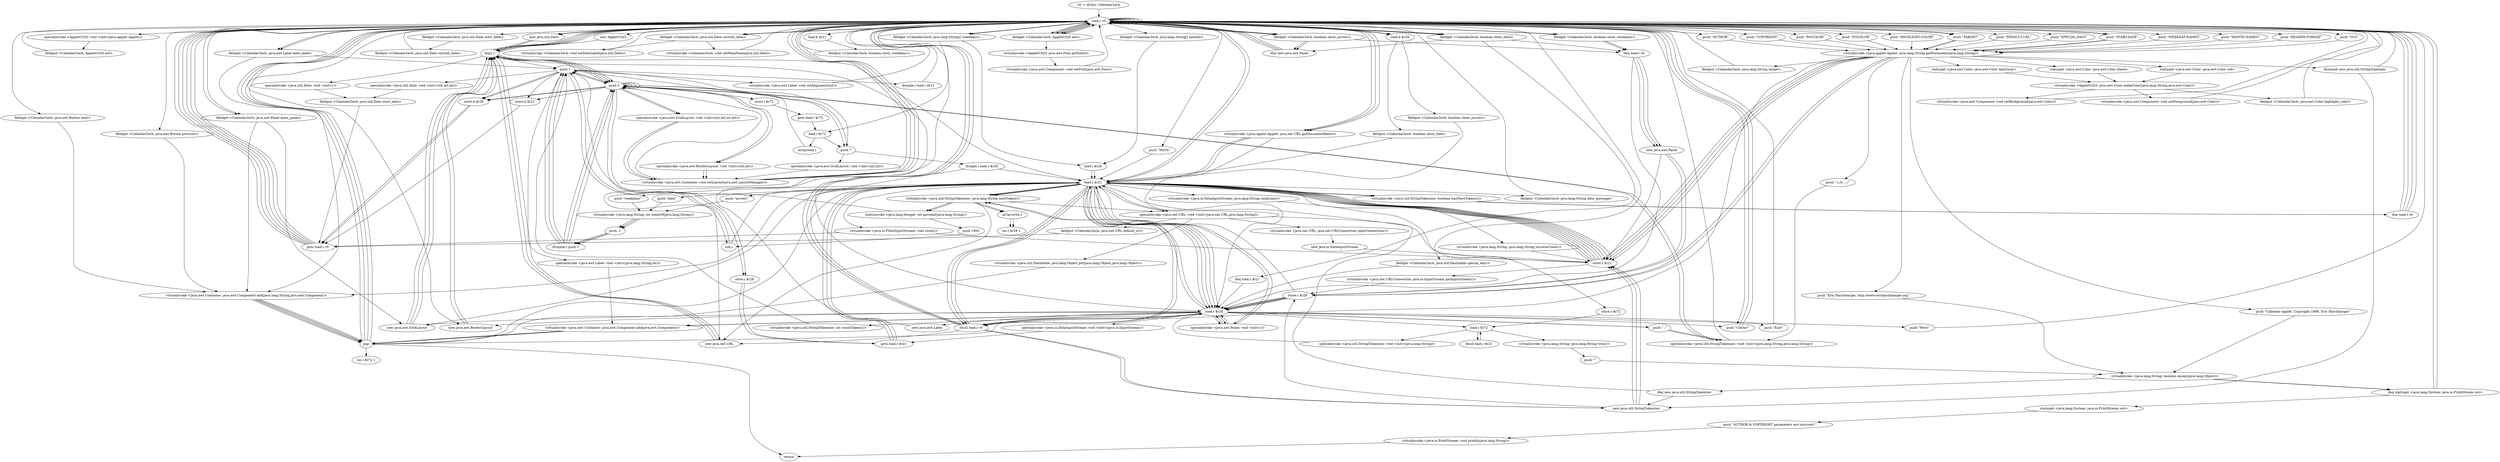 digraph "" {
    "r0 := @this: Calendar2ech"
    "load.r r0"
    "r0 := @this: Calendar2ech"->"load.r r0";
    "new AppletUtil3"
    "load.r r0"->"new AppletUtil3";
    "dup1.r"
    "new AppletUtil3"->"dup1.r";
    "dup1.r"->"load.r r0";
    "specialinvoke <AppletUtil3: void <init>(java.applet.Applet)>"
    "load.r r0"->"specialinvoke <AppletUtil3: void <init>(java.applet.Applet)>";
    "fieldput <Calendar2ech: AppletUtil3 aut>"
    "specialinvoke <AppletUtil3: void <init>(java.applet.Applet)>"->"fieldput <Calendar2ech: AppletUtil3 aut>";
    "fieldput <Calendar2ech: AppletUtil3 aut>"->"load.r r0";
    "load.r r0"->"load.r r0";
    "fieldget <Calendar2ech: AppletUtil3 aut>"
    "load.r r0"->"fieldget <Calendar2ech: AppletUtil3 aut>";
    "fieldget <Calendar2ech: AppletUtil3 aut>"->"load.r r0";
    "push \"BGCOLOR\""
    "load.r r0"->"push \"BGCOLOR\"";
    "virtualinvoke <java.applet.Applet: java.lang.String getParameter(java.lang.String)>"
    "push \"BGCOLOR\""->"virtualinvoke <java.applet.Applet: java.lang.String getParameter(java.lang.String)>";
    "staticget <java.awt.Color: java.awt.Color lightGray>"
    "virtualinvoke <java.applet.Applet: java.lang.String getParameter(java.lang.String)>"->"staticget <java.awt.Color: java.awt.Color lightGray>";
    "virtualinvoke <AppletUtil3: java.awt.Color makeColor(java.lang.String,java.awt.Color)>"
    "staticget <java.awt.Color: java.awt.Color lightGray>"->"virtualinvoke <AppletUtil3: java.awt.Color makeColor(java.lang.String,java.awt.Color)>";
    "virtualinvoke <java.awt.Component: void setBackground(java.awt.Color)>"
    "virtualinvoke <AppletUtil3: java.awt.Color makeColor(java.lang.String,java.awt.Color)>"->"virtualinvoke <java.awt.Component: void setBackground(java.awt.Color)>";
    "virtualinvoke <java.awt.Component: void setBackground(java.awt.Color)>"->"load.r r0";
    "load.r r0"->"load.r r0";
    "load.r r0"->"fieldget <Calendar2ech: AppletUtil3 aut>";
    "fieldget <Calendar2ech: AppletUtil3 aut>"->"load.r r0";
    "push \"FGCOLOR\""
    "load.r r0"->"push \"FGCOLOR\"";
    "push \"FGCOLOR\""->"virtualinvoke <java.applet.Applet: java.lang.String getParameter(java.lang.String)>";
    "staticget <java.awt.Color: java.awt.Color black>"
    "virtualinvoke <java.applet.Applet: java.lang.String getParameter(java.lang.String)>"->"staticget <java.awt.Color: java.awt.Color black>";
    "staticget <java.awt.Color: java.awt.Color black>"->"virtualinvoke <AppletUtil3: java.awt.Color makeColor(java.lang.String,java.awt.Color)>";
    "virtualinvoke <java.awt.Component: void setForeground(java.awt.Color)>"
    "virtualinvoke <AppletUtil3: java.awt.Color makeColor(java.lang.String,java.awt.Color)>"->"virtualinvoke <java.awt.Component: void setForeground(java.awt.Color)>";
    "virtualinvoke <java.awt.Component: void setForeground(java.awt.Color)>"->"load.r r0";
    "load.r r0"->"load.r r0";
    "load.r r0"->"fieldget <Calendar2ech: AppletUtil3 aut>";
    "virtualinvoke <AppletUtil3: java.awt.Font getFont()>"
    "fieldget <Calendar2ech: AppletUtil3 aut>"->"virtualinvoke <AppletUtil3: java.awt.Font getFont()>";
    "virtualinvoke <java.awt.Component: void setFont(java.awt.Font)>"
    "virtualinvoke <AppletUtil3: java.awt.Font getFont()>"->"virtualinvoke <java.awt.Component: void setFont(java.awt.Font)>";
    "virtualinvoke <java.awt.Component: void setFont(java.awt.Font)>"->"load.r r0";
    "load.r r0"->"load.r r0";
    "load.r r0"->"fieldget <Calendar2ech: AppletUtil3 aut>";
    "fieldget <Calendar2ech: AppletUtil3 aut>"->"load.r r0";
    "push \"HIGHLIGHT.COLOR\""
    "load.r r0"->"push \"HIGHLIGHT.COLOR\"";
    "push \"HIGHLIGHT.COLOR\""->"virtualinvoke <java.applet.Applet: java.lang.String getParameter(java.lang.String)>";
    "staticget <java.awt.Color: java.awt.Color red>"
    "virtualinvoke <java.applet.Applet: java.lang.String getParameter(java.lang.String)>"->"staticget <java.awt.Color: java.awt.Color red>";
    "staticget <java.awt.Color: java.awt.Color red>"->"virtualinvoke <AppletUtil3: java.awt.Color makeColor(java.lang.String,java.awt.Color)>";
    "fieldput <Calendar2ech: java.awt.Color highlight_color>"
    "virtualinvoke <AppletUtil3: java.awt.Color makeColor(java.lang.String,java.awt.Color)>"->"fieldput <Calendar2ech: java.awt.Color highlight_color>";
    "fieldput <Calendar2ech: java.awt.Color highlight_color>"->"load.r r0";
    "fieldget <Calendar2ech: java.awt.Panel main_panel>"
    "load.r r0"->"fieldget <Calendar2ech: java.awt.Panel main_panel>";
    "new java.awt.GridLayout"
    "fieldget <Calendar2ech: java.awt.Panel main_panel>"->"new java.awt.GridLayout";
    "new java.awt.GridLayout"->"dup1.r";
    "push 0"
    "dup1.r"->"push 0";
    "push 7"
    "push 0"->"push 7";
    "specialinvoke <java.awt.GridLayout: void <init>(int,int)>"
    "push 7"->"specialinvoke <java.awt.GridLayout: void <init>(int,int)>";
    "virtualinvoke <java.awt.Container: void setLayout(java.awt.LayoutManager)>"
    "specialinvoke <java.awt.GridLayout: void <init>(int,int)>"->"virtualinvoke <java.awt.Container: void setLayout(java.awt.LayoutManager)>";
    "virtualinvoke <java.awt.Container: void setLayout(java.awt.LayoutManager)>"->"load.r r0";
    "push \"TARGET\""
    "load.r r0"->"push \"TARGET\"";
    "push \"TARGET\""->"virtualinvoke <java.applet.Applet: java.lang.String getParameter(java.lang.String)>";
    "ifnull load.r r0"
    "virtualinvoke <java.applet.Applet: java.lang.String getParameter(java.lang.String)>"->"ifnull load.r r0";
    "ifnull load.r r0"->"load.r r0";
    "load.r r0"->"load.r r0";
    "load.r r0"->"push \"TARGET\"";
    "push \"TARGET\""->"virtualinvoke <java.applet.Applet: java.lang.String getParameter(java.lang.String)>";
    "fieldput <Calendar2ech: java.lang.String target>"
    "virtualinvoke <java.applet.Applet: java.lang.String getParameter(java.lang.String)>"->"fieldput <Calendar2ech: java.lang.String target>";
    "fieldput <Calendar2ech: java.lang.String target>"->"load.r r0";
    "push \"DEFAULT.URL\""
    "load.r r0"->"push \"DEFAULT.URL\"";
    "push \"DEFAULT.URL\""->"virtualinvoke <java.applet.Applet: java.lang.String getParameter(java.lang.String)>";
    "store.r $r21"
    "virtualinvoke <java.applet.Applet: java.lang.String getParameter(java.lang.String)>"->"store.r $r21";
    "load.r $r21"
    "store.r $r21"->"load.r $r21";
    "load.r $r21"->"ifnull load.r r0";
    "ifnull load.r r0"->"load.r r0";
    "new java.net.URL"
    "load.r r0"->"new java.net.URL";
    "new java.net.URL"->"dup1.r";
    "dup1.r"->"load.r r0";
    "virtualinvoke <java.applet.Applet: java.net.URL getDocumentBase()>"
    "load.r r0"->"virtualinvoke <java.applet.Applet: java.net.URL getDocumentBase()>";
    "virtualinvoke <java.applet.Applet: java.net.URL getDocumentBase()>"->"load.r $r21";
    "specialinvoke <java.net.URL: void <init>(java.net.URL,java.lang.String)>"
    "load.r $r21"->"specialinvoke <java.net.URL: void <init>(java.net.URL,java.lang.String)>";
    "fieldput <Calendar2ech: java.net.URL default_url>"
    "specialinvoke <java.net.URL: void <init>(java.net.URL,java.lang.String)>"->"fieldput <Calendar2ech: java.net.URL default_url>";
    "goto load.r r0"
    "fieldput <Calendar2ech: java.net.URL default_url>"->"goto load.r r0";
    "goto load.r r0"->"load.r r0";
    "push \"SPECIAL.DAYS\""
    "load.r r0"->"push \"SPECIAL.DAYS\"";
    "push \"SPECIAL.DAYS\""->"virtualinvoke <java.applet.Applet: java.lang.String getParameter(java.lang.String)>";
    "virtualinvoke <java.applet.Applet: java.lang.String getParameter(java.lang.String)>"->"store.r $r21";
    "store.r $r21"->"load.r $r21";
    "load.r $r21"->"ifnull load.r r0";
    "ifnull load.r r0"->"new java.net.URL";
    "new java.net.URL"->"dup1.r";
    "dup1.r"->"load.r r0";
    "load.r r0"->"virtualinvoke <java.applet.Applet: java.net.URL getDocumentBase()>";
    "virtualinvoke <java.applet.Applet: java.net.URL getDocumentBase()>"->"load.r $r21";
    "load.r $r21"->"specialinvoke <java.net.URL: void <init>(java.net.URL,java.lang.String)>";
    "virtualinvoke <java.net.URL: java.net.URLConnection openConnection()>"
    "specialinvoke <java.net.URL: void <init>(java.net.URL,java.lang.String)>"->"virtualinvoke <java.net.URL: java.net.URLConnection openConnection()>";
    "new java.io.DataInputStream"
    "virtualinvoke <java.net.URL: java.net.URLConnection openConnection()>"->"new java.io.DataInputStream";
    "new java.io.DataInputStream"->"store.r $r21";
    "virtualinvoke <java.net.URLConnection: java.io.InputStream getInputStream()>"
    "store.r $r21"->"virtualinvoke <java.net.URLConnection: java.io.InputStream getInputStream()>";
    "store.r $r28"
    "virtualinvoke <java.net.URLConnection: java.io.InputStream getInputStream()>"->"store.r $r28";
    "store.r $r28"->"load.r $r21";
    "load.r $r28"
    "load.r $r21"->"load.r $r28";
    "specialinvoke <java.io.DataInputStream: void <init>(java.io.InputStream)>"
    "load.r $r28"->"specialinvoke <java.io.DataInputStream: void <init>(java.io.InputStream)>";
    "goto load.r $r21"
    "specialinvoke <java.io.DataInputStream: void <init>(java.io.InputStream)>"->"goto load.r $r21";
    "goto load.r $r21"->"load.r $r21";
    "virtualinvoke <java.io.DataInputStream: java.lang.String readLine()>"
    "load.r $r21"->"virtualinvoke <java.io.DataInputStream: java.lang.String readLine()>";
    "store.r $r72"
    "virtualinvoke <java.io.DataInputStream: java.lang.String readLine()>"->"store.r $r72";
    "load.r $r72"
    "store.r $r72"->"load.r $r72";
    "ifnull load.r $r21"
    "load.r $r72"->"ifnull load.r $r21";
    "ifnull load.r $r21"->"load.r $r72";
    "virtualinvoke <java.lang.String: java.lang.String trim()>"
    "load.r $r72"->"virtualinvoke <java.lang.String: java.lang.String trim()>";
    "push \"\""
    "virtualinvoke <java.lang.String: java.lang.String trim()>"->"push \"\"";
    "virtualinvoke <java.lang.String: boolean equals(java.lang.Object)>"
    "push \"\""->"virtualinvoke <java.lang.String: boolean equals(java.lang.Object)>";
    "ifeq new java.util.StringTokenizer"
    "virtualinvoke <java.lang.String: boolean equals(java.lang.Object)>"->"ifeq new java.util.StringTokenizer";
    "ifeq new java.util.StringTokenizer"->"load.r $r21";
    "virtualinvoke <java.io.FilterInputStream: void close()>"
    "load.r $r21"->"virtualinvoke <java.io.FilterInputStream: void close()>";
    "virtualinvoke <java.io.FilterInputStream: void close()>"->"goto load.r r0";
    "goto load.r r0"->"load.r r0";
    "push \"START.DATE\""
    "load.r r0"->"push \"START.DATE\"";
    "push \"START.DATE\""->"virtualinvoke <java.applet.Applet: java.lang.String getParameter(java.lang.String)>";
    "ifnonnull new java.util.StringTokenizer"
    "virtualinvoke <java.applet.Applet: java.lang.String getParameter(java.lang.String)>"->"ifnonnull new java.util.StringTokenizer";
    "ifnonnull new java.util.StringTokenizer"->"load.r r0";
    "new java.util.Date"
    "load.r r0"->"new java.util.Date";
    "new java.util.Date"->"dup1.r";
    "specialinvoke <java.util.Date: void <init>()>"
    "dup1.r"->"specialinvoke <java.util.Date: void <init>()>";
    "fieldput <Calendar2ech: java.util.Date start_date>"
    "specialinvoke <java.util.Date: void <init>()>"->"fieldput <Calendar2ech: java.util.Date start_date>";
    "fieldput <Calendar2ech: java.util.Date start_date>"->"goto load.r r0";
    "goto load.r r0"->"load.r r0";
    "load.r r0"->"load.r r0";
    "fieldget <Calendar2ech: java.util.Date start_date>"
    "load.r r0"->"fieldget <Calendar2ech: java.util.Date start_date>";
    "fieldput <Calendar2ech: java.util.Date current_date>"
    "fieldget <Calendar2ech: java.util.Date start_date>"->"fieldput <Calendar2ech: java.util.Date current_date>";
    "fieldput <Calendar2ech: java.util.Date current_date>"->"load.r r0";
    "push \"WEEKDAY.NAMES\""
    "load.r r0"->"push \"WEEKDAY.NAMES\"";
    "push \"WEEKDAY.NAMES\""->"virtualinvoke <java.applet.Applet: java.lang.String getParameter(java.lang.String)>";
    "virtualinvoke <java.applet.Applet: java.lang.String getParameter(java.lang.String)>"->"store.r $r28";
    "store.r $r28"->"load.r $r28";
    "load.r $r28"->"ifnull load.r r0";
    "new java.util.StringTokenizer"
    "ifnull load.r r0"->"new java.util.StringTokenizer";
    "new java.util.StringTokenizer"->"store.r $r21";
    "store.r $r21"->"load.r $r21";
    "load.r $r21"->"load.r $r28";
    "push \" ,\""
    "load.r $r28"->"push \" ,\"";
    "specialinvoke <java.util.StringTokenizer: void <init>(java.lang.String,java.lang.String)>"
    "push \" ,\""->"specialinvoke <java.util.StringTokenizer: void <init>(java.lang.String,java.lang.String)>";
    "specialinvoke <java.util.StringTokenizer: void <init>(java.lang.String,java.lang.String)>"->"push 0";
    "store.i $r28"
    "push 0"->"store.i $r28";
    "store.i $r28"->"goto load.r $r21";
    "goto load.r $r21"->"load.r $r21";
    "virtualinvoke <java.util.StringTokenizer: boolean hasMoreTokens()>"
    "load.r $r21"->"virtualinvoke <java.util.StringTokenizer: boolean hasMoreTokens()>";
    "ifne load.r r0"
    "virtualinvoke <java.util.StringTokenizer: boolean hasMoreTokens()>"->"ifne load.r r0";
    "ifne load.r r0"->"load.r r0";
    "push \"MONTH.NAMES\""
    "load.r r0"->"push \"MONTH.NAMES\"";
    "push \"MONTH.NAMES\""->"virtualinvoke <java.applet.Applet: java.lang.String getParameter(java.lang.String)>";
    "virtualinvoke <java.applet.Applet: java.lang.String getParameter(java.lang.String)>"->"store.r $r28";
    "store.r $r28"->"load.r $r28";
    "load.r $r28"->"ifnull load.r r0";
    "ifnull load.r r0"->"new java.util.StringTokenizer";
    "new java.util.StringTokenizer"->"store.r $r21";
    "store.r $r21"->"load.r $r21";
    "load.r $r21"->"load.r $r28";
    "load.r $r28"->"push \" ,\"";
    "push \" ,\""->"specialinvoke <java.util.StringTokenizer: void <init>(java.lang.String,java.lang.String)>";
    "specialinvoke <java.util.StringTokenizer: void <init>(java.lang.String,java.lang.String)>"->"push 0";
    "push 0"->"store.i $r28";
    "store.i $r28"->"goto load.r $r21";
    "goto load.r $r21"->"load.r $r21";
    "load.r $r21"->"virtualinvoke <java.util.StringTokenizer: boolean hasMoreTokens()>";
    "virtualinvoke <java.util.StringTokenizer: boolean hasMoreTokens()>"->"ifne load.r r0";
    "ifne load.r r0"->"load.r r0";
    "push \"HEADER.FORMAT\""
    "load.r r0"->"push \"HEADER.FORMAT\"";
    "push \"HEADER.FORMAT\""->"virtualinvoke <java.applet.Applet: java.lang.String getParameter(java.lang.String)>";
    "virtualinvoke <java.applet.Applet: java.lang.String getParameter(java.lang.String)>"->"store.r $r21";
    "store.r $r21"->"load.r $r21";
    "load.r $r21"->"ifnull load.r r0";
    "ifnull load.r r0"->"load.r r0";
    "load.r r0"->"load.r $r21";
    "fieldput <Calendar2ech: java.lang.String date_message>"
    "load.r $r21"->"fieldput <Calendar2ech: java.lang.String date_message>";
    "fieldput <Calendar2ech: java.lang.String date_message>"->"load.r r0";
    "fieldget <Calendar2ech: java.awt.Label date_label>"
    "load.r r0"->"fieldget <Calendar2ech: java.awt.Label date_label>";
    "push 1"
    "fieldget <Calendar2ech: java.awt.Label date_label>"->"push 1";
    "virtualinvoke <java.awt.Label: void setAlignment(int)>"
    "push 1"->"virtualinvoke <java.awt.Label: void setAlignment(int)>";
    "virtualinvoke <java.awt.Label: void setAlignment(int)>"->"load.r r0";
    "load.r r0"->"load.r r0";
    "fieldget <Calendar2ech: java.util.Date current_date>"
    "load.r r0"->"fieldget <Calendar2ech: java.util.Date current_date>";
    "virtualinvoke <Calendar2ech: void setDateLabel(java.util.Date)>"
    "fieldget <Calendar2ech: java.util.Date current_date>"->"virtualinvoke <Calendar2ech: void setDateLabel(java.util.Date)>";
    "virtualinvoke <Calendar2ech: void setDateLabel(java.util.Date)>"->"load.r r0";
    "push \"GUI\""
    "load.r r0"->"push \"GUI\"";
    "push \"GUI\""->"virtualinvoke <java.applet.Applet: java.lang.String getParameter(java.lang.String)>";
    "virtualinvoke <java.applet.Applet: java.lang.String getParameter(java.lang.String)>"->"store.r $r21";
    "store.r $r21"->"load.r $r21";
    "load.r $r21"->"ifnull load.r r0";
    "ifnull load.r r0"->"load.r $r21";
    "virtualinvoke <java.lang.String: java.lang.String toLowerCase()>"
    "load.r $r21"->"virtualinvoke <java.lang.String: java.lang.String toLowerCase()>";
    "virtualinvoke <java.lang.String: java.lang.String toLowerCase()>"->"store.r $r21";
    "store.r $r21"->"load.r $r21";
    "push \"arrows\""
    "load.r $r21"->"push \"arrows\"";
    "virtualinvoke <java.lang.String: int indexOf(java.lang.String)>"
    "push \"arrows\""->"virtualinvoke <java.lang.String: int indexOf(java.lang.String)>";
    "push -1"
    "virtualinvoke <java.lang.String: int indexOf(java.lang.String)>"->"push -1";
    "ifcmpne.i push 1"
    "push -1"->"ifcmpne.i push 1";
    "ifcmpne.i push 1"->"push 0";
    "store.b $r28"
    "push 0"->"store.b $r28";
    "store.b $r28"->"goto load.r r0";
    "goto load.r r0"->"load.r r0";
    "load.b $r28"
    "load.r r0"->"load.b $r28";
    "fieldput <Calendar2ech: boolean show_arrows>"
    "load.b $r28"->"fieldput <Calendar2ech: boolean show_arrows>";
    "fieldput <Calendar2ech: boolean show_arrows>"->"load.r $r21";
    "push \"date\""
    "load.r $r21"->"push \"date\"";
    "push \"date\""->"virtualinvoke <java.lang.String: int indexOf(java.lang.String)>";
    "virtualinvoke <java.lang.String: int indexOf(java.lang.String)>"->"push -1";
    "push -1"->"ifcmpne.i push 1";
    "ifcmpne.i push 1"->"push 0";
    "push 0"->"store.b $r28";
    "store.b $r28"->"goto load.r r0";
    "goto load.r r0"->"load.r r0";
    "load.r r0"->"load.b $r28";
    "fieldput <Calendar2ech: boolean show_date>"
    "load.b $r28"->"fieldput <Calendar2ech: boolean show_date>";
    "fieldput <Calendar2ech: boolean show_date>"->"load.r $r21";
    "push \"weekdays\""
    "load.r $r21"->"push \"weekdays\"";
    "push \"weekdays\""->"virtualinvoke <java.lang.String: int indexOf(java.lang.String)>";
    "virtualinvoke <java.lang.String: int indexOf(java.lang.String)>"->"push -1";
    "push -1"->"ifcmpne.i push 1";
    "ifcmpne.i push 1"->"push 0";
    "store.b $r21"
    "push 0"->"store.b $r21";
    "store.b $r21"->"goto load.r r0";
    "goto load.r r0"->"load.r r0";
    "load.b $r21"
    "load.r r0"->"load.b $r21";
    "fieldput <Calendar2ech: boolean show_weekdays>"
    "load.b $r21"->"fieldput <Calendar2ech: boolean show_weekdays>";
    "fieldput <Calendar2ech: boolean show_weekdays>"->"load.r r0";
    "new java.awt.BorderLayout"
    "load.r r0"->"new java.awt.BorderLayout";
    "new java.awt.BorderLayout"->"dup1.r";
    "dup1.r"->"push 0";
    "push 0"->"push 0";
    "specialinvoke <java.awt.BorderLayout: void <init>(int,int)>"
    "push 0"->"specialinvoke <java.awt.BorderLayout: void <init>(int,int)>";
    "specialinvoke <java.awt.BorderLayout: void <init>(int,int)>"->"virtualinvoke <java.awt.Container: void setLayout(java.awt.LayoutManager)>";
    "virtualinvoke <java.awt.Container: void setLayout(java.awt.LayoutManager)>"->"load.r r0";
    "fieldget <Calendar2ech: boolean show_arrows>"
    "load.r r0"->"fieldget <Calendar2ech: boolean show_arrows>";
    "ifne new java.awt.Panel"
    "fieldget <Calendar2ech: boolean show_arrows>"->"ifne new java.awt.Panel";
    "ifne new java.awt.Panel"->"load.r r0";
    "fieldget <Calendar2ech: boolean show_date>"
    "load.r r0"->"fieldget <Calendar2ech: boolean show_date>";
    "fieldget <Calendar2ech: boolean show_date>"->"ifne new java.awt.Panel";
    "ifne new java.awt.Panel"->"load.r r0";
    "fieldget <Calendar2ech: boolean show_weekdays>"
    "load.r r0"->"fieldget <Calendar2ech: boolean show_weekdays>";
    "ifeq load.r r0"
    "fieldget <Calendar2ech: boolean show_weekdays>"->"ifeq load.r r0";
    "new java.awt.Panel"
    "ifeq load.r r0"->"new java.awt.Panel";
    "new java.awt.Panel"->"store.r $r21";
    "store.r $r21"->"load.r $r21";
    "specialinvoke <java.awt.Panel: void <init>()>"
    "load.r $r21"->"specialinvoke <java.awt.Panel: void <init>()>";
    "specialinvoke <java.awt.Panel: void <init>()>"->"load.r $r21";
    "load.r $r21"->"new java.awt.GridLayout";
    "new java.awt.GridLayout"->"dup1.r";
    "dup1.r"->"push 0";
    "push 0"->"push 1";
    "push 1"->"push 0";
    "push 0"->"push 0";
    "specialinvoke <java.awt.GridLayout: void <init>(int,int,int,int)>"
    "push 0"->"specialinvoke <java.awt.GridLayout: void <init>(int,int,int,int)>";
    "specialinvoke <java.awt.GridLayout: void <init>(int,int,int,int)>"->"virtualinvoke <java.awt.Container: void setLayout(java.awt.LayoutManager)>";
    "virtualinvoke <java.awt.Container: void setLayout(java.awt.LayoutManager)>"->"load.r r0";
    "load.r r0"->"fieldget <Calendar2ech: boolean show_arrows>";
    "fieldget <Calendar2ech: boolean show_arrows>"->"ifne new java.awt.Panel";
    "ifne new java.awt.Panel"->"load.r r0";
    "load.r r0"->"fieldget <Calendar2ech: boolean show_date>";
    "fieldget <Calendar2ech: boolean show_date>"->"ifeq load.r r0";
    "ifeq load.r r0"->"new java.awt.Panel";
    "new java.awt.Panel"->"store.r $r28";
    "store.r $r28"->"load.r $r28";
    "load.r $r28"->"specialinvoke <java.awt.Panel: void <init>()>";
    "specialinvoke <java.awt.Panel: void <init>()>"->"load.r $r28";
    "load.r $r28"->"new java.awt.BorderLayout";
    "new java.awt.BorderLayout"->"dup1.r";
    "dup1.r"->"push 0";
    "push 0"->"push 0";
    "push 0"->"specialinvoke <java.awt.BorderLayout: void <init>(int,int)>";
    "specialinvoke <java.awt.BorderLayout: void <init>(int,int)>"->"virtualinvoke <java.awt.Container: void setLayout(java.awt.LayoutManager)>";
    "virtualinvoke <java.awt.Container: void setLayout(java.awt.LayoutManager)>"->"load.r r0";
    "load.r r0"->"fieldget <Calendar2ech: boolean show_arrows>";
    "fieldget <Calendar2ech: boolean show_arrows>"->"ifeq load.r r0";
    "ifeq load.r r0"->"load.r $r28";
    "push \"East\""
    "load.r $r28"->"push \"East\"";
    "push \"East\""->"load.r r0";
    "fieldget <Calendar2ech: java.awt.Button next>"
    "load.r r0"->"fieldget <Calendar2ech: java.awt.Button next>";
    "virtualinvoke <java.awt.Container: java.awt.Component add(java.lang.String,java.awt.Component)>"
    "fieldget <Calendar2ech: java.awt.Button next>"->"virtualinvoke <java.awt.Container: java.awt.Component add(java.lang.String,java.awt.Component)>";
    "pop"
    "virtualinvoke <java.awt.Container: java.awt.Component add(java.lang.String,java.awt.Component)>"->"pop";
    "pop"->"load.r $r28";
    "push \"West\""
    "load.r $r28"->"push \"West\"";
    "push \"West\""->"load.r r0";
    "fieldget <Calendar2ech: java.awt.Button previous>"
    "load.r r0"->"fieldget <Calendar2ech: java.awt.Button previous>";
    "fieldget <Calendar2ech: java.awt.Button previous>"->"virtualinvoke <java.awt.Container: java.awt.Component add(java.lang.String,java.awt.Component)>";
    "virtualinvoke <java.awt.Container: java.awt.Component add(java.lang.String,java.awt.Component)>"->"pop";
    "pop"->"load.r r0";
    "load.r r0"->"fieldget <Calendar2ech: boolean show_date>";
    "ifeq load.r $r21"
    "fieldget <Calendar2ech: boolean show_date>"->"ifeq load.r $r21";
    "ifeq load.r $r21"->"load.r $r28";
    "push \"Center\""
    "load.r $r28"->"push \"Center\"";
    "push \"Center\""->"load.r r0";
    "load.r r0"->"fieldget <Calendar2ech: java.awt.Label date_label>";
    "fieldget <Calendar2ech: java.awt.Label date_label>"->"virtualinvoke <java.awt.Container: java.awt.Component add(java.lang.String,java.awt.Component)>";
    "virtualinvoke <java.awt.Container: java.awt.Component add(java.lang.String,java.awt.Component)>"->"pop";
    "pop"->"load.r $r21";
    "load.r $r21"->"load.r $r28";
    "virtualinvoke <java.awt.Container: java.awt.Component add(java.awt.Component)>"
    "load.r $r28"->"virtualinvoke <java.awt.Container: java.awt.Component add(java.awt.Component)>";
    "virtualinvoke <java.awt.Container: java.awt.Component add(java.awt.Component)>"->"pop";
    "pop"->"load.r r0";
    "load.r r0"->"fieldget <Calendar2ech: boolean show_weekdays>";
    "fieldget <Calendar2ech: boolean show_weekdays>"->"ifeq load.r r0";
    "ifeq load.r r0"->"new java.awt.Panel";
    "new java.awt.Panel"->"store.r $r28";
    "store.r $r28"->"load.r $r28";
    "load.r $r28"->"specialinvoke <java.awt.Panel: void <init>()>";
    "specialinvoke <java.awt.Panel: void <init>()>"->"load.r $r28";
    "load.r $r28"->"new java.awt.GridLayout";
    "new java.awt.GridLayout"->"dup1.r";
    "dup1.r"->"push 1";
    "push 1"->"push 7";
    "push 7"->"push 0";
    "push 0"->"push 0";
    "push 0"->"specialinvoke <java.awt.GridLayout: void <init>(int,int,int,int)>";
    "specialinvoke <java.awt.GridLayout: void <init>(int,int,int,int)>"->"virtualinvoke <java.awt.Container: void setLayout(java.awt.LayoutManager)>";
    "virtualinvoke <java.awt.Container: void setLayout(java.awt.LayoutManager)>"->"push 0";
    "store.i $r72"
    "push 0"->"store.i $r72";
    "goto load.i $r72"
    "store.i $r72"->"goto load.i $r72";
    "load.i $r72"
    "goto load.i $r72"->"load.i $r72";
    "load.i $r72"->"push 7";
    "ifcmplt.i load.r $r28"
    "push 7"->"ifcmplt.i load.r $r28";
    "ifcmplt.i load.r $r28"->"load.r $r21";
    "load.r $r21"->"load.r $r28";
    "load.r $r28"->"virtualinvoke <java.awt.Container: java.awt.Component add(java.awt.Component)>";
    "virtualinvoke <java.awt.Container: java.awt.Component add(java.awt.Component)>"->"pop";
    "pop"->"load.r r0";
    "push \"North\""
    "load.r r0"->"push \"North\"";
    "push \"North\""->"load.r $r21";
    "load.r $r21"->"virtualinvoke <java.awt.Container: java.awt.Component add(java.lang.String,java.awt.Component)>";
    "virtualinvoke <java.awt.Container: java.awt.Component add(java.lang.String,java.awt.Component)>"->"pop";
    "pop"->"load.r r0";
    "load.r r0"->"load.r r0";
    "load.r r0"->"fieldget <Calendar2ech: java.util.Date current_date>";
    "virtualinvoke <Calendar2ech: void setMainPanel(java.util.Date)>"
    "fieldget <Calendar2ech: java.util.Date current_date>"->"virtualinvoke <Calendar2ech: void setMainPanel(java.util.Date)>";
    "virtualinvoke <Calendar2ech: void setMainPanel(java.util.Date)>"->"load.r r0";
    "push \"AUTHOR\""
    "load.r r0"->"push \"AUTHOR\"";
    "push \"AUTHOR\""->"virtualinvoke <java.applet.Applet: java.lang.String getParameter(java.lang.String)>";
    "push \"Eric Harshbarger, http://www.ericharshbarger.org\""
    "virtualinvoke <java.applet.Applet: java.lang.String getParameter(java.lang.String)>"->"push \"Eric Harshbarger, http://www.ericharshbarger.org\"";
    "push \"Eric Harshbarger, http://www.ericharshbarger.org\""->"virtualinvoke <java.lang.String: boolean equals(java.lang.Object)>";
    "ifeq staticget <java.lang.System: java.io.PrintStream out>"
    "virtualinvoke <java.lang.String: boolean equals(java.lang.Object)>"->"ifeq staticget <java.lang.System: java.io.PrintStream out>";
    "ifeq staticget <java.lang.System: java.io.PrintStream out>"->"load.r r0";
    "push \"COPYRIGHT\""
    "load.r r0"->"push \"COPYRIGHT\"";
    "push \"COPYRIGHT\""->"virtualinvoke <java.applet.Applet: java.lang.String getParameter(java.lang.String)>";
    "push \"Calendar applet, Copyright 1998, Eric Harshbarger\""
    "virtualinvoke <java.applet.Applet: java.lang.String getParameter(java.lang.String)>"->"push \"Calendar applet, Copyright 1998, Eric Harshbarger\"";
    "push \"Calendar applet, Copyright 1998, Eric Harshbarger\""->"virtualinvoke <java.lang.String: boolean equals(java.lang.Object)>";
    "virtualinvoke <java.lang.String: boolean equals(java.lang.Object)>"->"ifeq staticget <java.lang.System: java.io.PrintStream out>";
    "ifeq staticget <java.lang.System: java.io.PrintStream out>"->"load.r r0";
    "load.r r0"->"push \"Center\"";
    "push \"Center\""->"load.r r0";
    "load.r r0"->"fieldget <Calendar2ech: java.awt.Panel main_panel>";
    "fieldget <Calendar2ech: java.awt.Panel main_panel>"->"virtualinvoke <java.awt.Container: java.awt.Component add(java.lang.String,java.awt.Component)>";
    "virtualinvoke <java.awt.Container: java.awt.Component add(java.lang.String,java.awt.Component)>"->"pop";
    "return"
    "pop"->"return";
    "staticget <java.lang.System: java.io.PrintStream out>"
    "ifeq staticget <java.lang.System: java.io.PrintStream out>"->"staticget <java.lang.System: java.io.PrintStream out>";
    "push \"AUTHOR & COPYRIGHT parameters are incorrect.\""
    "staticget <java.lang.System: java.io.PrintStream out>"->"push \"AUTHOR & COPYRIGHT parameters are incorrect.\"";
    "virtualinvoke <java.io.PrintStream: void println(java.lang.String)>"
    "push \"AUTHOR & COPYRIGHT parameters are incorrect.\""->"virtualinvoke <java.io.PrintStream: void println(java.lang.String)>";
    "virtualinvoke <java.io.PrintStream: void println(java.lang.String)>"->"return";
    "ifcmplt.i load.r $r28"->"load.r $r28";
    "new java.awt.Label"
    "load.r $r28"->"new java.awt.Label";
    "new java.awt.Label"->"dup1.r";
    "dup1.r"->"load.r r0";
    "fieldget <Calendar2ech: java.lang.String[] weekdays>"
    "load.r r0"->"fieldget <Calendar2ech: java.lang.String[] weekdays>";
    "fieldget <Calendar2ech: java.lang.String[] weekdays>"->"load.i $r72";
    "arrayread.r"
    "load.i $r72"->"arrayread.r";
    "arrayread.r"->"push 1";
    "specialinvoke <java.awt.Label: void <init>(java.lang.String,int)>"
    "push 1"->"specialinvoke <java.awt.Label: void <init>(java.lang.String,int)>";
    "specialinvoke <java.awt.Label: void <init>(java.lang.String,int)>"->"virtualinvoke <java.awt.Container: java.awt.Component add(java.awt.Component)>";
    "virtualinvoke <java.awt.Container: java.awt.Component add(java.awt.Component)>"->"pop";
    "inc.i $r72 1"
    "pop"->"inc.i $r72 1";
    "ifcmpne.i push 1"->"push 1";
    "push 1"->"store.b $r21";
    "ifcmpne.i push 1"->"push 1";
    "push 1"->"store.b $r28";
    "ifcmpne.i push 1"->"push 1";
    "push 1"->"store.b $r28";
    "ifne load.r r0"->"load.r r0";
    "fieldget <Calendar2ech: java.lang.String[] months>"
    "load.r r0"->"fieldget <Calendar2ech: java.lang.String[] months>";
    "load.i $r28"
    "fieldget <Calendar2ech: java.lang.String[] months>"->"load.i $r28";
    "load.i $r28"->"load.r $r21";
    "virtualinvoke <java.util.StringTokenizer: java.lang.String nextToken()>"
    "load.r $r21"->"virtualinvoke <java.util.StringTokenizer: java.lang.String nextToken()>";
    "arraywrite.r"
    "virtualinvoke <java.util.StringTokenizer: java.lang.String nextToken()>"->"arraywrite.r";
    "inc.i $r28 1"
    "arraywrite.r"->"inc.i $r28 1";
    "ifne load.r r0"->"load.r r0";
    "load.r r0"->"fieldget <Calendar2ech: java.lang.String[] weekdays>";
    "fieldget <Calendar2ech: java.lang.String[] weekdays>"->"load.i $r28";
    "load.i $r28"->"load.r $r21";
    "load.r $r21"->"virtualinvoke <java.util.StringTokenizer: java.lang.String nextToken()>";
    "virtualinvoke <java.util.StringTokenizer: java.lang.String nextToken()>"->"arraywrite.r";
    "arraywrite.r"->"inc.i $r28 1";
    "ifnonnull new java.util.StringTokenizer"->"new java.util.StringTokenizer";
    "new java.util.StringTokenizer"->"store.r $r21";
    "store.r $r21"->"load.r $r21";
    "load.r $r21"->"load.r r0";
    "load.r r0"->"push \"START.DATE\"";
    "push \"START.DATE\""->"virtualinvoke <java.applet.Applet: java.lang.String getParameter(java.lang.String)>";
    "push \" \t,/|\\-_.:;\""
    "virtualinvoke <java.applet.Applet: java.lang.String getParameter(java.lang.String)>"->"push \" \t,/|\\-_.:;\"";
    "push \" \t,/|\\-_.:;\""->"specialinvoke <java.util.StringTokenizer: void <init>(java.lang.String,java.lang.String)>";
    "specialinvoke <java.util.StringTokenizer: void <init>(java.lang.String,java.lang.String)>"->"load.r r0";
    "load.r r0"->"new java.util.Date";
    "new java.util.Date"->"dup1.r";
    "dup1.r"->"load.r $r21";
    "load.r $r21"->"virtualinvoke <java.util.StringTokenizer: java.lang.String nextToken()>";
    "staticinvoke <java.lang.Integer: int parseInt(java.lang.String)>"
    "virtualinvoke <java.util.StringTokenizer: java.lang.String nextToken()>"->"staticinvoke <java.lang.Integer: int parseInt(java.lang.String)>";
    "push 1900"
    "staticinvoke <java.lang.Integer: int parseInt(java.lang.String)>"->"push 1900";
    "sub.i"
    "push 1900"->"sub.i";
    "sub.i"->"load.r $r21";
    "load.r $r21"->"virtualinvoke <java.util.StringTokenizer: java.lang.String nextToken()>";
    "virtualinvoke <java.util.StringTokenizer: java.lang.String nextToken()>"->"staticinvoke <java.lang.Integer: int parseInt(java.lang.String)>";
    "staticinvoke <java.lang.Integer: int parseInt(java.lang.String)>"->"push 1";
    "push 1"->"sub.i";
    "sub.i"->"push 1";
    "specialinvoke <java.util.Date: void <init>(int,int,int)>"
    "push 1"->"specialinvoke <java.util.Date: void <init>(int,int,int)>";
    "specialinvoke <java.util.Date: void <init>(int,int,int)>"->"fieldput <Calendar2ech: java.util.Date start_date>";
    "virtualinvoke <java.io.FilterInputStream: void close()>"->"store.r $r21";
    "ifeq new java.util.StringTokenizer"->"new java.util.StringTokenizer";
    "new java.util.StringTokenizer"->"store.r $r28";
    "store.r $r28"->"load.r $r28";
    "load.r $r28"->"load.r $r72";
    "specialinvoke <java.util.StringTokenizer: void <init>(java.lang.String)>"
    "load.r $r72"->"specialinvoke <java.util.StringTokenizer: void <init>(java.lang.String)>";
    "specialinvoke <java.util.StringTokenizer: void <init>(java.lang.String)>"->"load.r $r28";
    "virtualinvoke <java.util.StringTokenizer: int countTokens()>"
    "load.r $r28"->"virtualinvoke <java.util.StringTokenizer: int countTokens()>";
    "virtualinvoke <java.util.StringTokenizer: int countTokens()>"->"push 1";
    "ifcmple.i load.r $r21"
    "push 1"->"ifcmple.i load.r $r21";
    "ifcmple.i load.r $r21"->"load.r r0";
    "fieldget <Calendar2ech: java.util.Hashtable special_days>"
    "load.r r0"->"fieldget <Calendar2ech: java.util.Hashtable special_days>";
    "fieldget <Calendar2ech: java.util.Hashtable special_days>"->"load.r $r28";
    "load.r $r28"->"virtualinvoke <java.util.StringTokenizer: java.lang.String nextToken()>";
    "virtualinvoke <java.util.StringTokenizer: java.lang.String nextToken()>"->"new java.net.URL";
    "new java.net.URL"->"dup1.r";
    "dup1.r"->"load.r r0";
    "load.r r0"->"virtualinvoke <java.applet.Applet: java.net.URL getDocumentBase()>";
    "virtualinvoke <java.applet.Applet: java.net.URL getDocumentBase()>"->"load.r $r28";
    "load.r $r28"->"virtualinvoke <java.util.StringTokenizer: java.lang.String nextToken()>";
    "virtualinvoke <java.util.StringTokenizer: java.lang.String nextToken()>"->"specialinvoke <java.net.URL: void <init>(java.net.URL,java.lang.String)>";
    "virtualinvoke <java.util.Hashtable: java.lang.Object put(java.lang.Object,java.lang.Object)>"
    "specialinvoke <java.net.URL: void <init>(java.net.URL,java.lang.String)>"->"virtualinvoke <java.util.Hashtable: java.lang.Object put(java.lang.Object,java.lang.Object)>";
    "virtualinvoke <java.util.Hashtable: java.lang.Object put(java.lang.Object,java.lang.Object)>"->"pop";
    "specialinvoke <java.net.URL: void <init>(java.net.URL,java.lang.String)>"->"store.r $r21";
}
